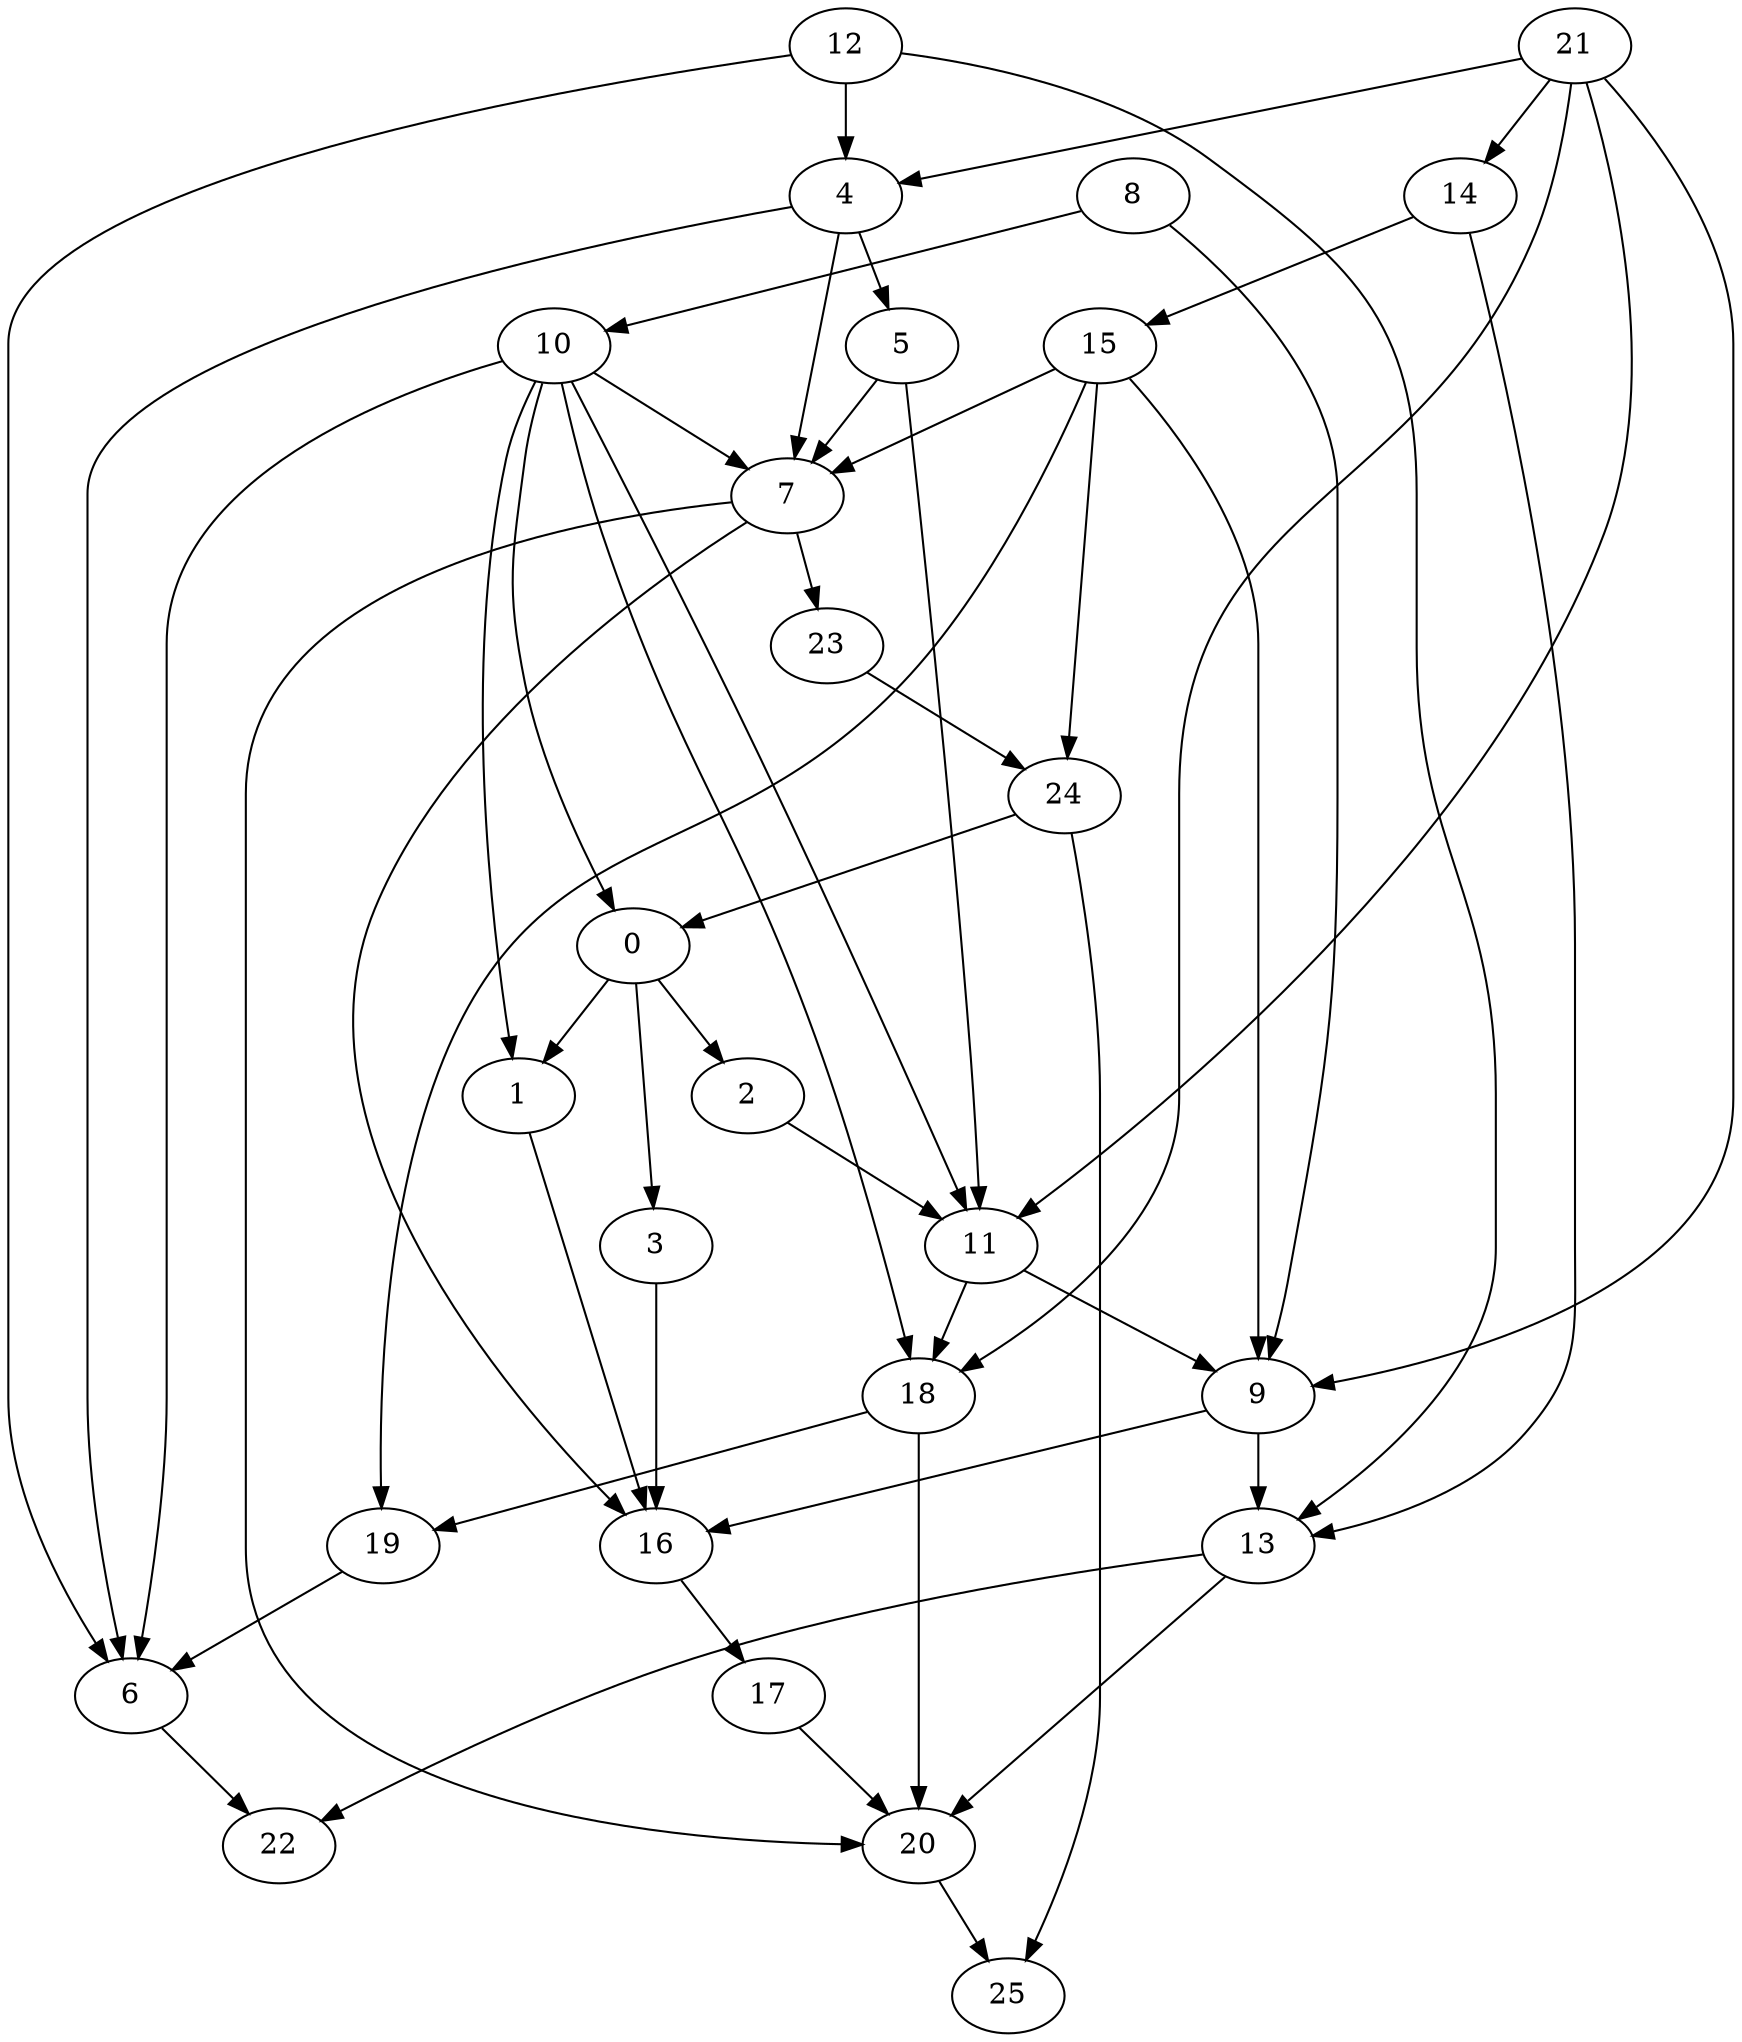 strict digraph "" {
	0	 [pos="75.02497434616089,16.049177944660187"];
	1	 [pos="84.06208753585815,26.387318968772888"];
	0 -> 1;
	2	 [pos="8.243129402399063,19.841068983078003"];
	0 -> 2;
	3	 [pos="26.774093508720398,13.92676830291748"];
	0 -> 3;
	16	 [pos="18.58217418193817,19.68882977962494"];
	1 -> 16;
	11	 [pos="63.87147903442383,7.2913505136966705"];
	2 -> 11;
	3 -> 16;
	4	 [pos="67.56213307380676,89.36049938201904"];
	5	 [pos="83.38890075683594,13.599646091461182"];
	4 -> 5;
	6	 [pos="77.61670351028442,96.73459529876709"];
	4 -> 6;
	7	 [pos="38.98769915103912,77.73017883300781"];
	4 -> 7;
	5 -> 7;
	5 -> 11;
	22	 [pos="83.64312052726746,26.42429769039154"];
	6 -> 22;
	7 -> 16;
	20	 [pos="88.88023495674133,53.01841497421265"];
	7 -> 20;
	23	 [pos="53.21974158287048,97.37048149108887"];
	7 -> 23;
	8	 [pos="53.94775867462158,32.44239091873169"];
	9	 [pos="96.51907682418823,94.15220022201538"];
	8 -> 9;
	10	 [pos="59.67345833778381,0.718622887507081"];
	8 -> 10;
	13	 [pos="6.238978728652,37.2778594493866"];
	9 -> 13;
	9 -> 16;
	10 -> 0;
	10 -> 1;
	10 -> 6;
	10 -> 7;
	10 -> 11;
	18	 [pos="75.99635720252991,12.717415392398834"];
	10 -> 18;
	11 -> 9;
	11 -> 18;
	12	 [pos="31.753253936767578,65.64364433288574"];
	12 -> 4;
	12 -> 6;
	12 -> 13;
	13 -> 20;
	13 -> 22;
	14	 [pos="80.04837036132812,32.2627067565918"];
	14 -> 13;
	15	 [pos="6.303452700376511,57.908326387405396"];
	14 -> 15;
	15 -> 7;
	15 -> 9;
	19	 [pos="23.941178619861603,54.225319623947144"];
	15 -> 19;
	24	 [pos="52.37785577774048,30.362337827682495"];
	15 -> 24;
	17	 [pos="11.812426149845123,57.74585008621216"];
	16 -> 17;
	17 -> 20;
	18 -> 19;
	18 -> 20;
	19 -> 6;
	25	 [pos="62.33072876930237,41.532739996910095"];
	20 -> 25;
	21	 [pos="77.4892508983612,33.47006142139435"];
	21 -> 4;
	21 -> 9;
	21 -> 11;
	21 -> 14;
	21 -> 18;
	23 -> 24;
	24 -> 0;
	24 -> 25;
}
